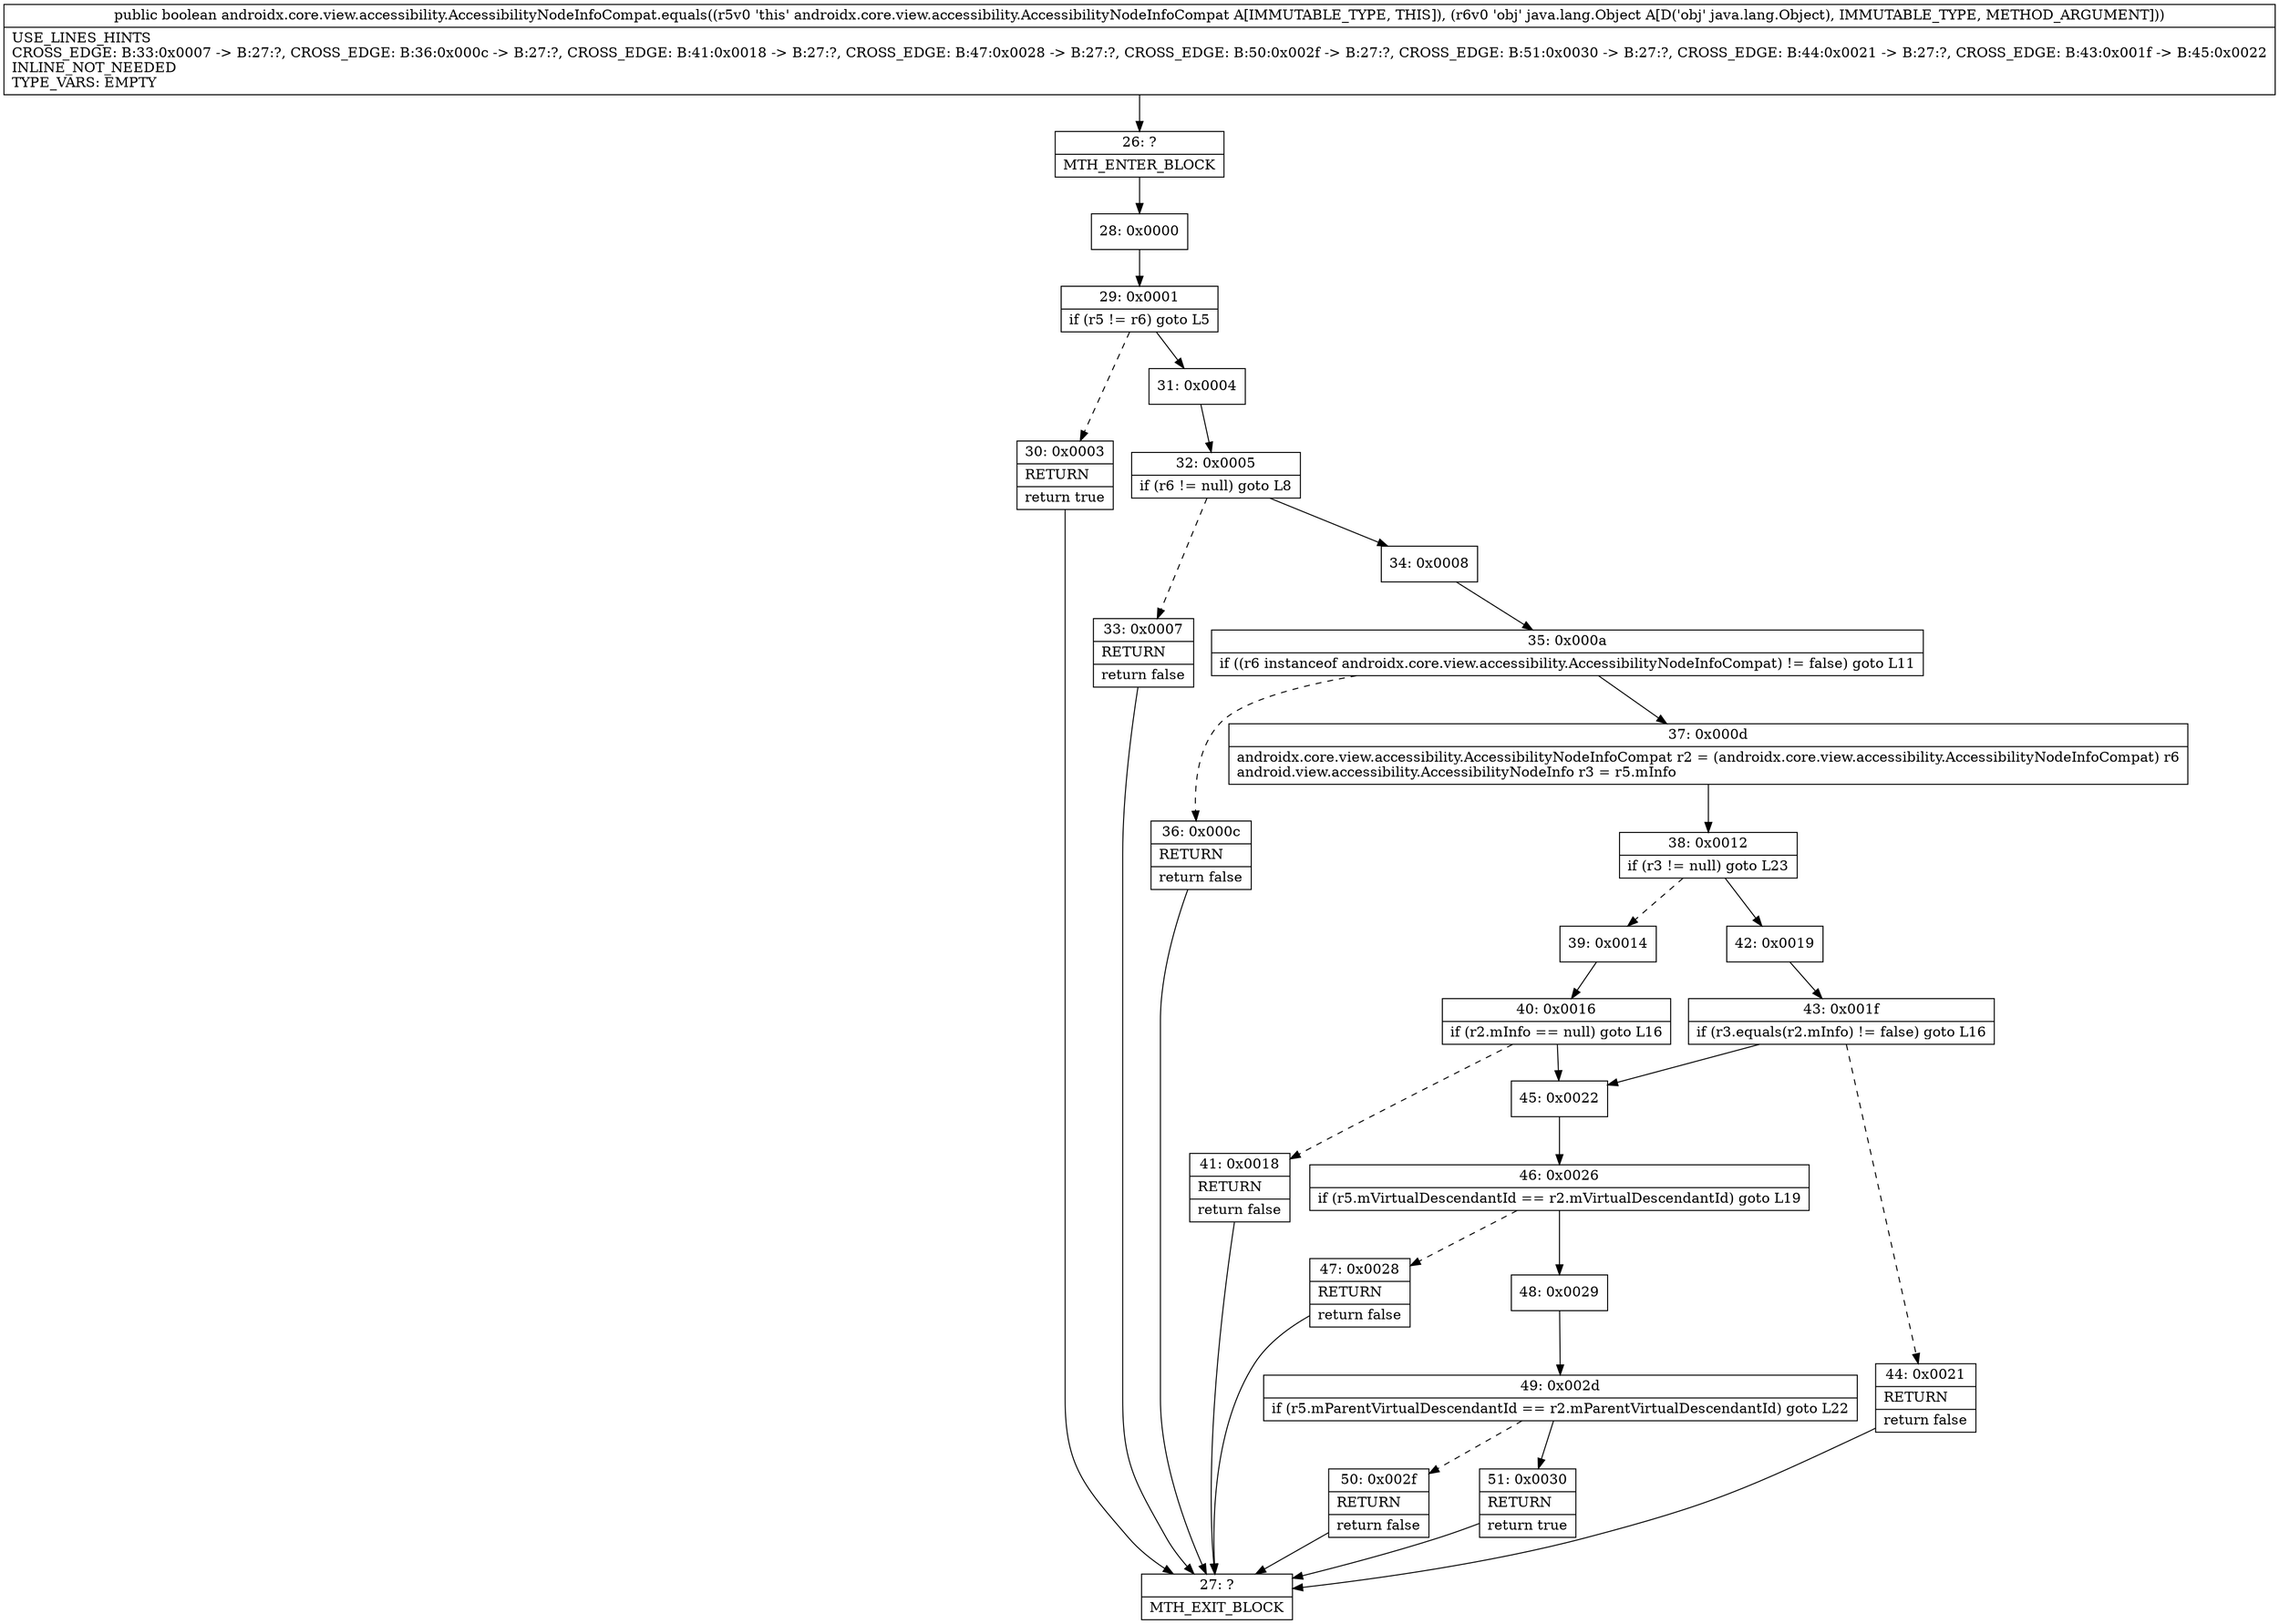 digraph "CFG forandroidx.core.view.accessibility.AccessibilityNodeInfoCompat.equals(Ljava\/lang\/Object;)Z" {
Node_26 [shape=record,label="{26\:\ ?|MTH_ENTER_BLOCK\l}"];
Node_28 [shape=record,label="{28\:\ 0x0000}"];
Node_29 [shape=record,label="{29\:\ 0x0001|if (r5 != r6) goto L5\l}"];
Node_30 [shape=record,label="{30\:\ 0x0003|RETURN\l|return true\l}"];
Node_27 [shape=record,label="{27\:\ ?|MTH_EXIT_BLOCK\l}"];
Node_31 [shape=record,label="{31\:\ 0x0004}"];
Node_32 [shape=record,label="{32\:\ 0x0005|if (r6 != null) goto L8\l}"];
Node_33 [shape=record,label="{33\:\ 0x0007|RETURN\l|return false\l}"];
Node_34 [shape=record,label="{34\:\ 0x0008}"];
Node_35 [shape=record,label="{35\:\ 0x000a|if ((r6 instanceof androidx.core.view.accessibility.AccessibilityNodeInfoCompat) != false) goto L11\l}"];
Node_36 [shape=record,label="{36\:\ 0x000c|RETURN\l|return false\l}"];
Node_37 [shape=record,label="{37\:\ 0x000d|androidx.core.view.accessibility.AccessibilityNodeInfoCompat r2 = (androidx.core.view.accessibility.AccessibilityNodeInfoCompat) r6\landroid.view.accessibility.AccessibilityNodeInfo r3 = r5.mInfo\l}"];
Node_38 [shape=record,label="{38\:\ 0x0012|if (r3 != null) goto L23\l}"];
Node_39 [shape=record,label="{39\:\ 0x0014}"];
Node_40 [shape=record,label="{40\:\ 0x0016|if (r2.mInfo == null) goto L16\l}"];
Node_41 [shape=record,label="{41\:\ 0x0018|RETURN\l|return false\l}"];
Node_45 [shape=record,label="{45\:\ 0x0022}"];
Node_46 [shape=record,label="{46\:\ 0x0026|if (r5.mVirtualDescendantId == r2.mVirtualDescendantId) goto L19\l}"];
Node_47 [shape=record,label="{47\:\ 0x0028|RETURN\l|return false\l}"];
Node_48 [shape=record,label="{48\:\ 0x0029}"];
Node_49 [shape=record,label="{49\:\ 0x002d|if (r5.mParentVirtualDescendantId == r2.mParentVirtualDescendantId) goto L22\l}"];
Node_50 [shape=record,label="{50\:\ 0x002f|RETURN\l|return false\l}"];
Node_51 [shape=record,label="{51\:\ 0x0030|RETURN\l|return true\l}"];
Node_42 [shape=record,label="{42\:\ 0x0019}"];
Node_43 [shape=record,label="{43\:\ 0x001f|if (r3.equals(r2.mInfo) != false) goto L16\l}"];
Node_44 [shape=record,label="{44\:\ 0x0021|RETURN\l|return false\l}"];
MethodNode[shape=record,label="{public boolean androidx.core.view.accessibility.AccessibilityNodeInfoCompat.equals((r5v0 'this' androidx.core.view.accessibility.AccessibilityNodeInfoCompat A[IMMUTABLE_TYPE, THIS]), (r6v0 'obj' java.lang.Object A[D('obj' java.lang.Object), IMMUTABLE_TYPE, METHOD_ARGUMENT]))  | USE_LINES_HINTS\lCROSS_EDGE: B:33:0x0007 \-\> B:27:?, CROSS_EDGE: B:36:0x000c \-\> B:27:?, CROSS_EDGE: B:41:0x0018 \-\> B:27:?, CROSS_EDGE: B:47:0x0028 \-\> B:27:?, CROSS_EDGE: B:50:0x002f \-\> B:27:?, CROSS_EDGE: B:51:0x0030 \-\> B:27:?, CROSS_EDGE: B:44:0x0021 \-\> B:27:?, CROSS_EDGE: B:43:0x001f \-\> B:45:0x0022\lINLINE_NOT_NEEDED\lTYPE_VARS: EMPTY\l}"];
MethodNode -> Node_26;Node_26 -> Node_28;
Node_28 -> Node_29;
Node_29 -> Node_30[style=dashed];
Node_29 -> Node_31;
Node_30 -> Node_27;
Node_31 -> Node_32;
Node_32 -> Node_33[style=dashed];
Node_32 -> Node_34;
Node_33 -> Node_27;
Node_34 -> Node_35;
Node_35 -> Node_36[style=dashed];
Node_35 -> Node_37;
Node_36 -> Node_27;
Node_37 -> Node_38;
Node_38 -> Node_39[style=dashed];
Node_38 -> Node_42;
Node_39 -> Node_40;
Node_40 -> Node_41[style=dashed];
Node_40 -> Node_45;
Node_41 -> Node_27;
Node_45 -> Node_46;
Node_46 -> Node_47[style=dashed];
Node_46 -> Node_48;
Node_47 -> Node_27;
Node_48 -> Node_49;
Node_49 -> Node_50[style=dashed];
Node_49 -> Node_51;
Node_50 -> Node_27;
Node_51 -> Node_27;
Node_42 -> Node_43;
Node_43 -> Node_44[style=dashed];
Node_43 -> Node_45;
Node_44 -> Node_27;
}

